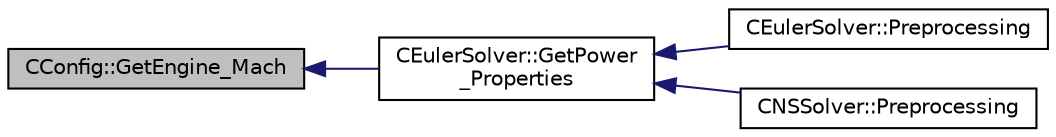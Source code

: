 digraph "CConfig::GetEngine_Mach"
{
  edge [fontname="Helvetica",fontsize="10",labelfontname="Helvetica",labelfontsize="10"];
  node [fontname="Helvetica",fontsize="10",shape=record];
  rankdir="LR";
  Node2819 [label="CConfig::GetEngine_Mach",height=0.2,width=0.4,color="black", fillcolor="grey75", style="filled", fontcolor="black"];
  Node2819 -> Node2820 [dir="back",color="midnightblue",fontsize="10",style="solid",fontname="Helvetica"];
  Node2820 [label="CEulerSolver::GetPower\l_Properties",height=0.2,width=0.4,color="black", fillcolor="white", style="filled",URL="$class_c_euler_solver.html#ad8b538a82e5a7a7e3903ec29954b1d07",tooltip="Compute the Fan face Mach number. "];
  Node2820 -> Node2821 [dir="back",color="midnightblue",fontsize="10",style="solid",fontname="Helvetica"];
  Node2821 [label="CEulerSolver::Preprocessing",height=0.2,width=0.4,color="black", fillcolor="white", style="filled",URL="$class_c_euler_solver.html#a8b89e1bfce33284c2d8f5f00f82f3f3f",tooltip="Compute primitive variables and their gradients. "];
  Node2820 -> Node2822 [dir="back",color="midnightblue",fontsize="10",style="solid",fontname="Helvetica"];
  Node2822 [label="CNSSolver::Preprocessing",height=0.2,width=0.4,color="black", fillcolor="white", style="filled",URL="$class_c_n_s_solver.html#a028c83d18cf8520dff2f9628d8a04e4b",tooltip="Restart residual and compute gradients. "];
}
